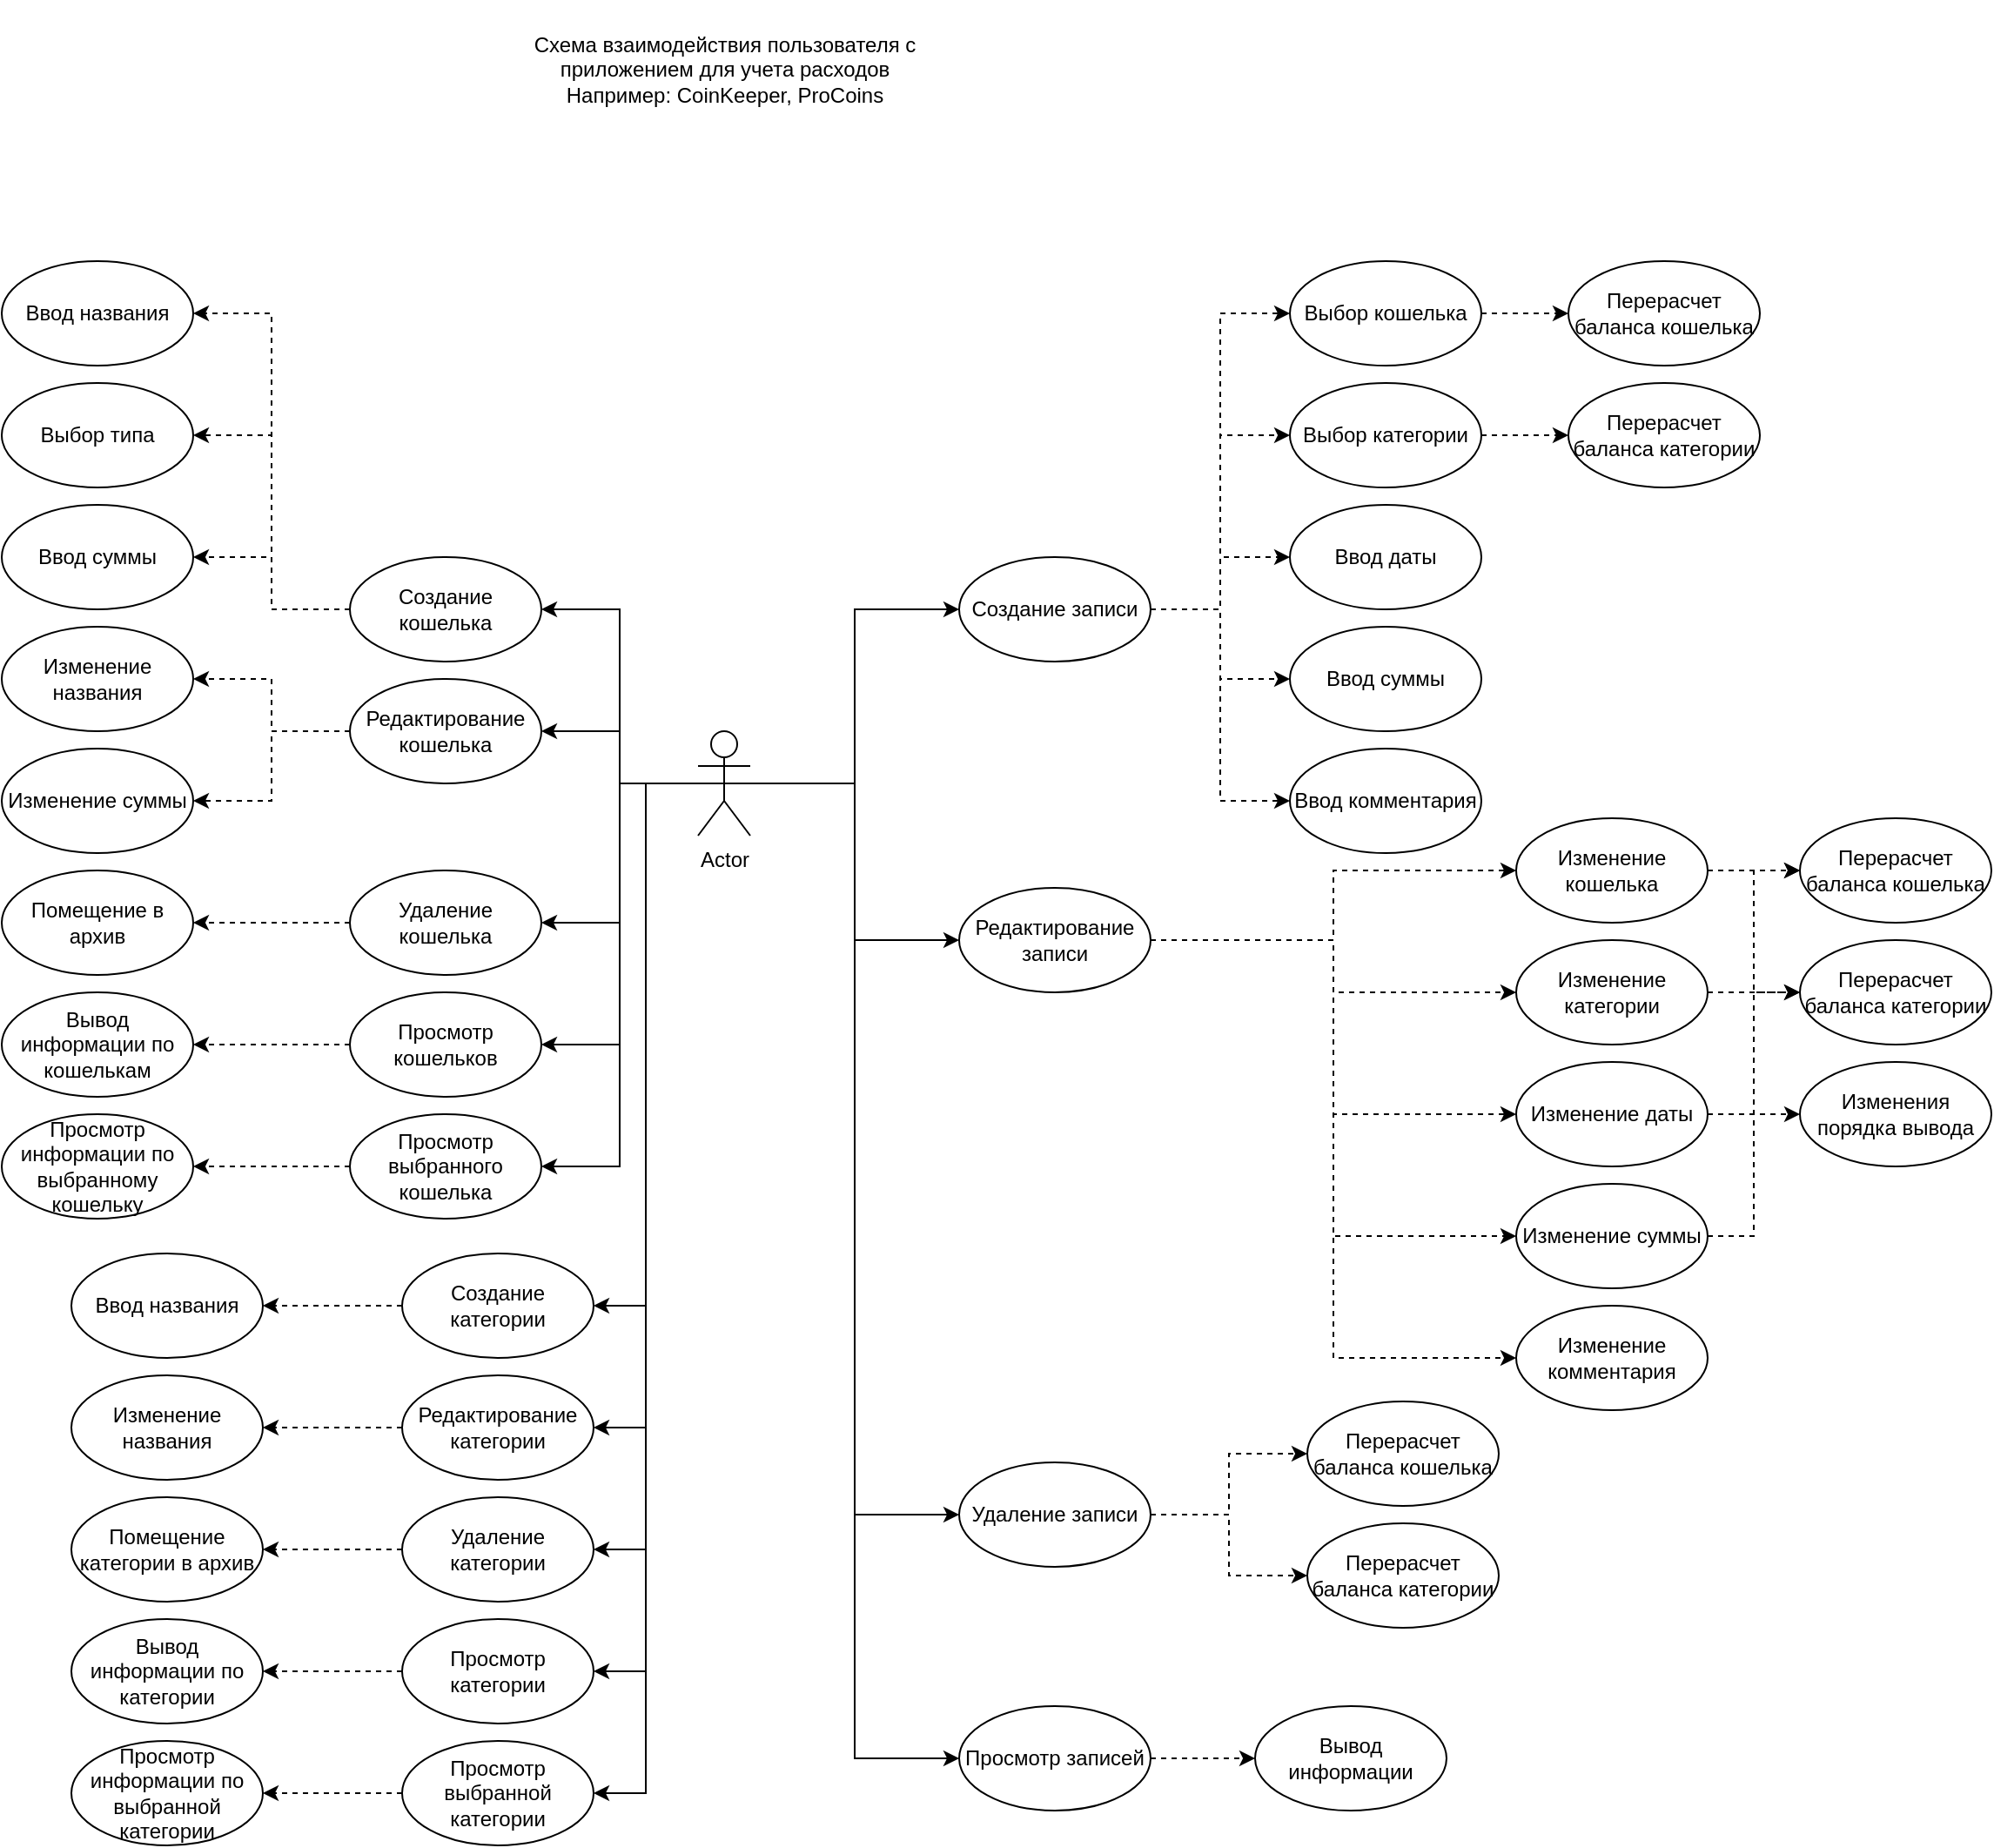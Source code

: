 <mxfile version="15.4.3" type="github">
  <diagram id="nZvuNMQhE2VtlBxf6WCo" name="v1.0">
    <mxGraphModel dx="3422" dy="1448" grid="1" gridSize="10" guides="1" tooltips="1" connect="1" arrows="1" fold="1" page="1" pageScale="1" pageWidth="827" pageHeight="1169" math="0" shadow="0">
      <root>
        <mxCell id="0" />
        <mxCell id="1" parent="0" />
        <mxCell id="plVtxDNV7vjub4JQGa_5-28" style="edgeStyle=orthogonalEdgeStyle;rounded=0;orthogonalLoop=1;jettySize=auto;html=1;exitX=0.5;exitY=0.5;exitDx=0;exitDy=0;exitPerimeter=0;entryX=1;entryY=0.5;entryDx=0;entryDy=0;" parent="1" source="plVtxDNV7vjub4JQGa_5-1" target="plVtxDNV7vjub4JQGa_5-7" edge="1">
          <mxGeometry relative="1" as="geometry" />
        </mxCell>
        <mxCell id="plVtxDNV7vjub4JQGa_5-29" style="edgeStyle=orthogonalEdgeStyle;rounded=0;orthogonalLoop=1;jettySize=auto;html=1;exitX=0.5;exitY=0.5;exitDx=0;exitDy=0;exitPerimeter=0;entryX=1;entryY=0.5;entryDx=0;entryDy=0;" parent="1" source="plVtxDNV7vjub4JQGa_5-1" target="plVtxDNV7vjub4JQGa_5-8" edge="1">
          <mxGeometry relative="1" as="geometry" />
        </mxCell>
        <mxCell id="plVtxDNV7vjub4JQGa_5-30" style="edgeStyle=orthogonalEdgeStyle;rounded=0;orthogonalLoop=1;jettySize=auto;html=1;exitX=0.5;exitY=0.5;exitDx=0;exitDy=0;exitPerimeter=0;entryX=1;entryY=0.5;entryDx=0;entryDy=0;" parent="1" source="plVtxDNV7vjub4JQGa_5-1" target="plVtxDNV7vjub4JQGa_5-9" edge="1">
          <mxGeometry relative="1" as="geometry" />
        </mxCell>
        <mxCell id="plVtxDNV7vjub4JQGa_5-31" style="edgeStyle=orthogonalEdgeStyle;rounded=0;orthogonalLoop=1;jettySize=auto;html=1;exitX=0.5;exitY=0.5;exitDx=0;exitDy=0;exitPerimeter=0;entryX=1;entryY=0.5;entryDx=0;entryDy=0;" parent="1" source="plVtxDNV7vjub4JQGa_5-1" target="plVtxDNV7vjub4JQGa_5-10" edge="1">
          <mxGeometry relative="1" as="geometry" />
        </mxCell>
        <mxCell id="plVtxDNV7vjub4JQGa_5-46" style="edgeStyle=orthogonalEdgeStyle;rounded=0;orthogonalLoop=1;jettySize=auto;html=1;exitX=0.5;exitY=0.5;exitDx=0;exitDy=0;exitPerimeter=0;entryX=1;entryY=0.5;entryDx=0;entryDy=0;" parent="1" source="plVtxDNV7vjub4JQGa_5-1" target="plVtxDNV7vjub4JQGa_5-11" edge="1">
          <mxGeometry relative="1" as="geometry" />
        </mxCell>
        <mxCell id="plVtxDNV7vjub4JQGa_5-47" style="edgeStyle=orthogonalEdgeStyle;rounded=0;orthogonalLoop=1;jettySize=auto;html=1;exitX=0.5;exitY=0.5;exitDx=0;exitDy=0;exitPerimeter=0;entryX=1;entryY=0.5;entryDx=0;entryDy=0;" parent="1" source="plVtxDNV7vjub4JQGa_5-1" target="plVtxDNV7vjub4JQGa_5-12" edge="1">
          <mxGeometry relative="1" as="geometry" />
        </mxCell>
        <mxCell id="plVtxDNV7vjub4JQGa_5-48" style="edgeStyle=orthogonalEdgeStyle;rounded=0;orthogonalLoop=1;jettySize=auto;html=1;exitX=0.5;exitY=0.5;exitDx=0;exitDy=0;exitPerimeter=0;entryX=1;entryY=0.5;entryDx=0;entryDy=0;" parent="1" source="plVtxDNV7vjub4JQGa_5-1" target="plVtxDNV7vjub4JQGa_5-13" edge="1">
          <mxGeometry relative="1" as="geometry" />
        </mxCell>
        <mxCell id="plVtxDNV7vjub4JQGa_5-49" style="edgeStyle=orthogonalEdgeStyle;rounded=0;orthogonalLoop=1;jettySize=auto;html=1;exitX=0.5;exitY=0.5;exitDx=0;exitDy=0;exitPerimeter=0;entryX=1;entryY=0.5;entryDx=0;entryDy=0;" parent="1" source="plVtxDNV7vjub4JQGa_5-1" target="plVtxDNV7vjub4JQGa_5-14" edge="1">
          <mxGeometry relative="1" as="geometry" />
        </mxCell>
        <mxCell id="plVtxDNV7vjub4JQGa_5-58" style="edgeStyle=orthogonalEdgeStyle;rounded=0;orthogonalLoop=1;jettySize=auto;html=1;exitX=0.5;exitY=0.5;exitDx=0;exitDy=0;exitPerimeter=0;entryX=0;entryY=0.5;entryDx=0;entryDy=0;" parent="1" source="plVtxDNV7vjub4JQGa_5-1" target="plVtxDNV7vjub4JQGa_5-2" edge="1">
          <mxGeometry relative="1" as="geometry" />
        </mxCell>
        <mxCell id="plVtxDNV7vjub4JQGa_5-59" style="edgeStyle=orthogonalEdgeStyle;rounded=0;orthogonalLoop=1;jettySize=auto;html=1;exitX=0.5;exitY=0.5;exitDx=0;exitDy=0;exitPerimeter=0;entryX=0;entryY=0.5;entryDx=0;entryDy=0;" parent="1" source="plVtxDNV7vjub4JQGa_5-1" target="plVtxDNV7vjub4JQGa_5-3" edge="1">
          <mxGeometry relative="1" as="geometry" />
        </mxCell>
        <mxCell id="plVtxDNV7vjub4JQGa_5-61" style="edgeStyle=orthogonalEdgeStyle;rounded=0;orthogonalLoop=1;jettySize=auto;html=1;exitX=0.5;exitY=0.5;exitDx=0;exitDy=0;exitPerimeter=0;entryX=0;entryY=0.5;entryDx=0;entryDy=0;" parent="1" source="plVtxDNV7vjub4JQGa_5-1" target="plVtxDNV7vjub4JQGa_5-5" edge="1">
          <mxGeometry relative="1" as="geometry" />
        </mxCell>
        <mxCell id="plVtxDNV7vjub4JQGa_5-77" style="edgeStyle=orthogonalEdgeStyle;rounded=0;orthogonalLoop=1;jettySize=auto;html=1;exitX=0.5;exitY=0.5;exitDx=0;exitDy=0;exitPerimeter=0;entryX=0;entryY=0.5;entryDx=0;entryDy=0;" parent="1" source="plVtxDNV7vjub4JQGa_5-1" target="plVtxDNV7vjub4JQGa_5-4" edge="1">
          <mxGeometry relative="1" as="geometry" />
        </mxCell>
        <mxCell id="plVtxDNV7vjub4JQGa_5-115" style="edgeStyle=orthogonalEdgeStyle;rounded=0;orthogonalLoop=1;jettySize=auto;html=1;exitX=0.5;exitY=0.5;exitDx=0;exitDy=0;exitPerimeter=0;entryX=1;entryY=0.5;entryDx=0;entryDy=0;" parent="1" source="plVtxDNV7vjub4JQGa_5-1" target="plVtxDNV7vjub4JQGa_5-113" edge="1">
          <mxGeometry relative="1" as="geometry" />
        </mxCell>
        <mxCell id="plVtxDNV7vjub4JQGa_5-116" style="edgeStyle=orthogonalEdgeStyle;rounded=0;orthogonalLoop=1;jettySize=auto;html=1;exitX=0.5;exitY=0.5;exitDx=0;exitDy=0;exitPerimeter=0;entryX=1;entryY=0.5;entryDx=0;entryDy=0;" parent="1" source="plVtxDNV7vjub4JQGa_5-1" target="plVtxDNV7vjub4JQGa_5-109" edge="1">
          <mxGeometry relative="1" as="geometry" />
        </mxCell>
        <mxCell id="plVtxDNV7vjub4JQGa_5-1" value="Actor" style="shape=umlActor;verticalLabelPosition=bottom;verticalAlign=top;html=1;outlineConnect=0;" parent="1" vertex="1">
          <mxGeometry x="-160" y="460" width="30" height="60" as="geometry" />
        </mxCell>
        <mxCell id="plVtxDNV7vjub4JQGa_5-62" style="edgeStyle=orthogonalEdgeStyle;rounded=0;orthogonalLoop=1;jettySize=auto;html=1;exitX=1;exitY=0.5;exitDx=0;exitDy=0;entryX=0;entryY=0.5;entryDx=0;entryDy=0;dashed=1;" parent="1" source="plVtxDNV7vjub4JQGa_5-2" target="plVtxDNV7vjub4JQGa_5-17" edge="1">
          <mxGeometry relative="1" as="geometry" />
        </mxCell>
        <mxCell id="plVtxDNV7vjub4JQGa_5-63" style="edgeStyle=orthogonalEdgeStyle;rounded=0;orthogonalLoop=1;jettySize=auto;html=1;exitX=1;exitY=0.5;exitDx=0;exitDy=0;entryX=0;entryY=0.5;entryDx=0;entryDy=0;dashed=1;" parent="1" source="plVtxDNV7vjub4JQGa_5-2" target="plVtxDNV7vjub4JQGa_5-19" edge="1">
          <mxGeometry relative="1" as="geometry" />
        </mxCell>
        <mxCell id="plVtxDNV7vjub4JQGa_5-64" style="edgeStyle=orthogonalEdgeStyle;rounded=0;orthogonalLoop=1;jettySize=auto;html=1;exitX=1;exitY=0.5;exitDx=0;exitDy=0;entryX=0;entryY=0.5;entryDx=0;entryDy=0;dashed=1;" parent="1" source="plVtxDNV7vjub4JQGa_5-2" target="plVtxDNV7vjub4JQGa_5-18" edge="1">
          <mxGeometry relative="1" as="geometry" />
        </mxCell>
        <mxCell id="plVtxDNV7vjub4JQGa_5-65" style="edgeStyle=orthogonalEdgeStyle;rounded=0;orthogonalLoop=1;jettySize=auto;html=1;exitX=1;exitY=0.5;exitDx=0;exitDy=0;entryX=0;entryY=0.5;entryDx=0;entryDy=0;dashed=1;" parent="1" source="plVtxDNV7vjub4JQGa_5-2" target="plVtxDNV7vjub4JQGa_5-21" edge="1">
          <mxGeometry relative="1" as="geometry" />
        </mxCell>
        <mxCell id="plVtxDNV7vjub4JQGa_5-66" style="edgeStyle=orthogonalEdgeStyle;rounded=0;orthogonalLoop=1;jettySize=auto;html=1;exitX=1;exitY=0.5;exitDx=0;exitDy=0;entryX=0;entryY=0.5;entryDx=0;entryDy=0;dashed=1;" parent="1" source="plVtxDNV7vjub4JQGa_5-2" target="plVtxDNV7vjub4JQGa_5-20" edge="1">
          <mxGeometry relative="1" as="geometry" />
        </mxCell>
        <mxCell id="plVtxDNV7vjub4JQGa_5-2" value="Создание записи" style="ellipse;whiteSpace=wrap;html=1;" parent="1" vertex="1">
          <mxGeometry x="-10" y="360" width="110" height="60" as="geometry" />
        </mxCell>
        <mxCell id="plVtxDNV7vjub4JQGa_5-78" style="edgeStyle=orthogonalEdgeStyle;rounded=0;orthogonalLoop=1;jettySize=auto;html=1;exitX=1;exitY=0.5;exitDx=0;exitDy=0;entryX=0;entryY=0.5;entryDx=0;entryDy=0;dashed=1;" parent="1" source="plVtxDNV7vjub4JQGa_5-3" target="plVtxDNV7vjub4JQGa_5-72" edge="1">
          <mxGeometry relative="1" as="geometry" />
        </mxCell>
        <mxCell id="plVtxDNV7vjub4JQGa_5-79" style="edgeStyle=orthogonalEdgeStyle;rounded=0;orthogonalLoop=1;jettySize=auto;html=1;exitX=1;exitY=0.5;exitDx=0;exitDy=0;entryX=0;entryY=0.5;entryDx=0;entryDy=0;dashed=1;" parent="1" source="plVtxDNV7vjub4JQGa_5-3" target="plVtxDNV7vjub4JQGa_5-74" edge="1">
          <mxGeometry relative="1" as="geometry" />
        </mxCell>
        <mxCell id="plVtxDNV7vjub4JQGa_5-80" style="edgeStyle=orthogonalEdgeStyle;rounded=0;orthogonalLoop=1;jettySize=auto;html=1;exitX=1;exitY=0.5;exitDx=0;exitDy=0;entryX=0;entryY=0.5;entryDx=0;entryDy=0;dashed=1;" parent="1" source="plVtxDNV7vjub4JQGa_5-3" target="plVtxDNV7vjub4JQGa_5-73" edge="1">
          <mxGeometry relative="1" as="geometry" />
        </mxCell>
        <mxCell id="plVtxDNV7vjub4JQGa_5-81" style="edgeStyle=orthogonalEdgeStyle;rounded=0;orthogonalLoop=1;jettySize=auto;html=1;exitX=1;exitY=0.5;exitDx=0;exitDy=0;entryX=0;entryY=0.5;entryDx=0;entryDy=0;dashed=1;" parent="1" source="plVtxDNV7vjub4JQGa_5-3" target="plVtxDNV7vjub4JQGa_5-76" edge="1">
          <mxGeometry relative="1" as="geometry" />
        </mxCell>
        <mxCell id="plVtxDNV7vjub4JQGa_5-82" style="edgeStyle=orthogonalEdgeStyle;rounded=0;orthogonalLoop=1;jettySize=auto;html=1;exitX=1;exitY=0.5;exitDx=0;exitDy=0;entryX=0;entryY=0.5;entryDx=0;entryDy=0;dashed=1;" parent="1" source="plVtxDNV7vjub4JQGa_5-3" target="plVtxDNV7vjub4JQGa_5-75" edge="1">
          <mxGeometry relative="1" as="geometry" />
        </mxCell>
        <mxCell id="plVtxDNV7vjub4JQGa_5-3" value="Редактирование записи" style="ellipse;whiteSpace=wrap;html=1;" parent="1" vertex="1">
          <mxGeometry x="-10" y="550" width="110" height="60" as="geometry" />
        </mxCell>
        <mxCell id="plVtxDNV7vjub4JQGa_5-104" style="edgeStyle=orthogonalEdgeStyle;rounded=0;orthogonalLoop=1;jettySize=auto;html=1;exitX=1;exitY=0.5;exitDx=0;exitDy=0;entryX=0;entryY=0.5;entryDx=0;entryDy=0;dashed=1;" parent="1" source="plVtxDNV7vjub4JQGa_5-4" target="plVtxDNV7vjub4JQGa_5-102" edge="1">
          <mxGeometry relative="1" as="geometry" />
        </mxCell>
        <mxCell id="plVtxDNV7vjub4JQGa_5-105" style="edgeStyle=orthogonalEdgeStyle;rounded=0;orthogonalLoop=1;jettySize=auto;html=1;exitX=1;exitY=0.5;exitDx=0;exitDy=0;entryX=0;entryY=0.5;entryDx=0;entryDy=0;dashed=1;" parent="1" source="plVtxDNV7vjub4JQGa_5-4" target="plVtxDNV7vjub4JQGa_5-103" edge="1">
          <mxGeometry relative="1" as="geometry" />
        </mxCell>
        <mxCell id="plVtxDNV7vjub4JQGa_5-4" value="Удаление записи" style="ellipse;whiteSpace=wrap;html=1;" parent="1" vertex="1">
          <mxGeometry x="-10" y="880" width="110" height="60" as="geometry" />
        </mxCell>
        <mxCell id="plVtxDNV7vjub4JQGa_5-108" style="edgeStyle=orthogonalEdgeStyle;rounded=0;orthogonalLoop=1;jettySize=auto;html=1;exitX=1;exitY=0.5;exitDx=0;exitDy=0;entryX=0;entryY=0.5;entryDx=0;entryDy=0;dashed=1;" parent="1" source="plVtxDNV7vjub4JQGa_5-5" target="plVtxDNV7vjub4JQGa_5-107" edge="1">
          <mxGeometry relative="1" as="geometry" />
        </mxCell>
        <mxCell id="plVtxDNV7vjub4JQGa_5-5" value="Просмотр записей" style="ellipse;whiteSpace=wrap;html=1;" parent="1" vertex="1">
          <mxGeometry x="-10" y="1020" width="110" height="60" as="geometry" />
        </mxCell>
        <mxCell id="plVtxDNV7vjub4JQGa_5-33" style="edgeStyle=orthogonalEdgeStyle;rounded=0;orthogonalLoop=1;jettySize=auto;html=1;exitX=0;exitY=0.5;exitDx=0;exitDy=0;entryX=1;entryY=0.5;entryDx=0;entryDy=0;dashed=1;" parent="1" source="plVtxDNV7vjub4JQGa_5-7" target="plVtxDNV7vjub4JQGa_5-24" edge="1">
          <mxGeometry relative="1" as="geometry" />
        </mxCell>
        <mxCell id="plVtxDNV7vjub4JQGa_5-34" style="edgeStyle=orthogonalEdgeStyle;rounded=0;orthogonalLoop=1;jettySize=auto;html=1;exitX=0;exitY=0.5;exitDx=0;exitDy=0;entryX=1;entryY=0.5;entryDx=0;entryDy=0;dashed=1;" parent="1" source="plVtxDNV7vjub4JQGa_5-7" target="plVtxDNV7vjub4JQGa_5-23" edge="1">
          <mxGeometry relative="1" as="geometry" />
        </mxCell>
        <mxCell id="plVtxDNV7vjub4JQGa_5-35" style="edgeStyle=orthogonalEdgeStyle;rounded=0;orthogonalLoop=1;jettySize=auto;html=1;exitX=0;exitY=0.5;exitDx=0;exitDy=0;entryX=1;entryY=0.5;entryDx=0;entryDy=0;dashed=1;" parent="1" source="plVtxDNV7vjub4JQGa_5-7" target="plVtxDNV7vjub4JQGa_5-22" edge="1">
          <mxGeometry relative="1" as="geometry" />
        </mxCell>
        <mxCell id="plVtxDNV7vjub4JQGa_5-7" value="Создание кошелька" style="ellipse;whiteSpace=wrap;html=1;" parent="1" vertex="1">
          <mxGeometry x="-360" y="360" width="110" height="60" as="geometry" />
        </mxCell>
        <mxCell id="plVtxDNV7vjub4JQGa_5-39" style="edgeStyle=orthogonalEdgeStyle;rounded=0;orthogonalLoop=1;jettySize=auto;html=1;exitX=0;exitY=0.5;exitDx=0;exitDy=0;entryX=1;entryY=0.5;entryDx=0;entryDy=0;dashed=1;" parent="1" source="plVtxDNV7vjub4JQGa_5-8" target="plVtxDNV7vjub4JQGa_5-36" edge="1">
          <mxGeometry relative="1" as="geometry" />
        </mxCell>
        <mxCell id="plVtxDNV7vjub4JQGa_5-40" style="edgeStyle=orthogonalEdgeStyle;rounded=0;orthogonalLoop=1;jettySize=auto;html=1;exitX=0;exitY=0.5;exitDx=0;exitDy=0;entryX=1;entryY=0.5;entryDx=0;entryDy=0;dashed=1;" parent="1" source="plVtxDNV7vjub4JQGa_5-8" target="plVtxDNV7vjub4JQGa_5-37" edge="1">
          <mxGeometry relative="1" as="geometry" />
        </mxCell>
        <mxCell id="plVtxDNV7vjub4JQGa_5-8" value="Редактирование кошелька" style="ellipse;whiteSpace=wrap;html=1;" parent="1" vertex="1">
          <mxGeometry x="-360" y="430" width="110" height="60" as="geometry" />
        </mxCell>
        <mxCell id="plVtxDNV7vjub4JQGa_5-43" style="edgeStyle=orthogonalEdgeStyle;rounded=0;orthogonalLoop=1;jettySize=auto;html=1;exitX=0;exitY=0.5;exitDx=0;exitDy=0;entryX=1;entryY=0.5;entryDx=0;entryDy=0;dashed=1;" parent="1" source="plVtxDNV7vjub4JQGa_5-9" target="plVtxDNV7vjub4JQGa_5-41" edge="1">
          <mxGeometry relative="1" as="geometry" />
        </mxCell>
        <mxCell id="plVtxDNV7vjub4JQGa_5-9" value="Удаление кошелька" style="ellipse;whiteSpace=wrap;html=1;" parent="1" vertex="1">
          <mxGeometry x="-360" y="540" width="110" height="60" as="geometry" />
        </mxCell>
        <mxCell id="plVtxDNV7vjub4JQGa_5-45" style="edgeStyle=orthogonalEdgeStyle;rounded=0;orthogonalLoop=1;jettySize=auto;html=1;exitX=0;exitY=0.5;exitDx=0;exitDy=0;entryX=1;entryY=0.5;entryDx=0;entryDy=0;dashed=1;" parent="1" source="plVtxDNV7vjub4JQGa_5-10" target="plVtxDNV7vjub4JQGa_5-44" edge="1">
          <mxGeometry relative="1" as="geometry" />
        </mxCell>
        <mxCell id="plVtxDNV7vjub4JQGa_5-10" value="Просмотр кошельков" style="ellipse;whiteSpace=wrap;html=1;" parent="1" vertex="1">
          <mxGeometry x="-360" y="610" width="110" height="60" as="geometry" />
        </mxCell>
        <mxCell id="plVtxDNV7vjub4JQGa_5-51" style="edgeStyle=orthogonalEdgeStyle;rounded=0;orthogonalLoop=1;jettySize=auto;html=1;exitX=0;exitY=0.5;exitDx=0;exitDy=0;entryX=1;entryY=0.5;entryDx=0;entryDy=0;dashed=1;" parent="1" source="plVtxDNV7vjub4JQGa_5-11" target="plVtxDNV7vjub4JQGa_5-50" edge="1">
          <mxGeometry relative="1" as="geometry" />
        </mxCell>
        <mxCell id="plVtxDNV7vjub4JQGa_5-11" value="Создание категории" style="ellipse;whiteSpace=wrap;html=1;" parent="1" vertex="1">
          <mxGeometry x="-330" y="760" width="110" height="60" as="geometry" />
        </mxCell>
        <mxCell id="plVtxDNV7vjub4JQGa_5-55" style="edgeStyle=orthogonalEdgeStyle;rounded=0;orthogonalLoop=1;jettySize=auto;html=1;exitX=0;exitY=0.5;exitDx=0;exitDy=0;entryX=1;entryY=0.5;entryDx=0;entryDy=0;dashed=1;" parent="1" source="plVtxDNV7vjub4JQGa_5-12" target="plVtxDNV7vjub4JQGa_5-52" edge="1">
          <mxGeometry relative="1" as="geometry" />
        </mxCell>
        <mxCell id="plVtxDNV7vjub4JQGa_5-12" value="Редактирование категории" style="ellipse;whiteSpace=wrap;html=1;" parent="1" vertex="1">
          <mxGeometry x="-330" y="830" width="110" height="60" as="geometry" />
        </mxCell>
        <mxCell id="plVtxDNV7vjub4JQGa_5-56" style="edgeStyle=orthogonalEdgeStyle;rounded=0;orthogonalLoop=1;jettySize=auto;html=1;exitX=0;exitY=0.5;exitDx=0;exitDy=0;entryX=1;entryY=0.5;entryDx=0;entryDy=0;dashed=1;" parent="1" source="plVtxDNV7vjub4JQGa_5-13" target="plVtxDNV7vjub4JQGa_5-53" edge="1">
          <mxGeometry relative="1" as="geometry" />
        </mxCell>
        <mxCell id="plVtxDNV7vjub4JQGa_5-13" value="Удаление категории" style="ellipse;whiteSpace=wrap;html=1;" parent="1" vertex="1">
          <mxGeometry x="-330" y="900" width="110" height="60" as="geometry" />
        </mxCell>
        <mxCell id="plVtxDNV7vjub4JQGa_5-57" style="edgeStyle=orthogonalEdgeStyle;rounded=0;orthogonalLoop=1;jettySize=auto;html=1;exitX=0;exitY=0.5;exitDx=0;exitDy=0;entryX=1;entryY=0.5;entryDx=0;entryDy=0;dashed=1;" parent="1" source="plVtxDNV7vjub4JQGa_5-14" target="plVtxDNV7vjub4JQGa_5-54" edge="1">
          <mxGeometry relative="1" as="geometry" />
        </mxCell>
        <mxCell id="plVtxDNV7vjub4JQGa_5-14" value="Просмотр категории" style="ellipse;whiteSpace=wrap;html=1;" parent="1" vertex="1">
          <mxGeometry x="-330" y="970" width="110" height="60" as="geometry" />
        </mxCell>
        <mxCell id="NloMpLkzq6cODHOLu3JT-3" style="edgeStyle=orthogonalEdgeStyle;rounded=0;orthogonalLoop=1;jettySize=auto;html=1;exitX=1;exitY=0.5;exitDx=0;exitDy=0;entryX=0;entryY=0.5;entryDx=0;entryDy=0;dashed=1;" edge="1" parent="1" source="plVtxDNV7vjub4JQGa_5-17" target="NloMpLkzq6cODHOLu3JT-1">
          <mxGeometry relative="1" as="geometry" />
        </mxCell>
        <mxCell id="plVtxDNV7vjub4JQGa_5-17" value="Выбор кошелька" style="ellipse;whiteSpace=wrap;html=1;" parent="1" vertex="1">
          <mxGeometry x="180" y="190" width="110" height="60" as="geometry" />
        </mxCell>
        <mxCell id="plVtxDNV7vjub4JQGa_5-18" value="Ввод даты" style="ellipse;whiteSpace=wrap;html=1;" parent="1" vertex="1">
          <mxGeometry x="180" y="330" width="110" height="60" as="geometry" />
        </mxCell>
        <mxCell id="NloMpLkzq6cODHOLu3JT-4" style="edgeStyle=orthogonalEdgeStyle;rounded=0;orthogonalLoop=1;jettySize=auto;html=1;exitX=1;exitY=0.5;exitDx=0;exitDy=0;dashed=1;" edge="1" parent="1" source="plVtxDNV7vjub4JQGa_5-19" target="NloMpLkzq6cODHOLu3JT-2">
          <mxGeometry relative="1" as="geometry" />
        </mxCell>
        <mxCell id="plVtxDNV7vjub4JQGa_5-19" value="Выбор категории" style="ellipse;whiteSpace=wrap;html=1;" parent="1" vertex="1">
          <mxGeometry x="180" y="260" width="110" height="60" as="geometry" />
        </mxCell>
        <mxCell id="plVtxDNV7vjub4JQGa_5-20" value="Ввод комментария" style="ellipse;whiteSpace=wrap;html=1;" parent="1" vertex="1">
          <mxGeometry x="180" y="470" width="110" height="60" as="geometry" />
        </mxCell>
        <mxCell id="plVtxDNV7vjub4JQGa_5-21" value="Ввод суммы" style="ellipse;whiteSpace=wrap;html=1;" parent="1" vertex="1">
          <mxGeometry x="180" y="400" width="110" height="60" as="geometry" />
        </mxCell>
        <mxCell id="plVtxDNV7vjub4JQGa_5-22" value="Ввод названия" style="ellipse;whiteSpace=wrap;html=1;" parent="1" vertex="1">
          <mxGeometry x="-560" y="190" width="110" height="60" as="geometry" />
        </mxCell>
        <mxCell id="plVtxDNV7vjub4JQGa_5-23" value="Ввод суммы" style="ellipse;whiteSpace=wrap;html=1;" parent="1" vertex="1">
          <mxGeometry x="-560" y="330" width="110" height="60" as="geometry" />
        </mxCell>
        <mxCell id="plVtxDNV7vjub4JQGa_5-24" value="Выбор типа" style="ellipse;whiteSpace=wrap;html=1;" parent="1" vertex="1">
          <mxGeometry x="-560" y="260" width="110" height="60" as="geometry" />
        </mxCell>
        <mxCell id="plVtxDNV7vjub4JQGa_5-36" value="Изменение названия" style="ellipse;whiteSpace=wrap;html=1;" parent="1" vertex="1">
          <mxGeometry x="-560" y="400" width="110" height="60" as="geometry" />
        </mxCell>
        <mxCell id="plVtxDNV7vjub4JQGa_5-37" value="Изменение суммы" style="ellipse;whiteSpace=wrap;html=1;" parent="1" vertex="1">
          <mxGeometry x="-560" y="470" width="110" height="60" as="geometry" />
        </mxCell>
        <mxCell id="plVtxDNV7vjub4JQGa_5-41" value="Помещение в архив" style="ellipse;whiteSpace=wrap;html=1;" parent="1" vertex="1">
          <mxGeometry x="-560" y="540" width="110" height="60" as="geometry" />
        </mxCell>
        <mxCell id="plVtxDNV7vjub4JQGa_5-44" value="Вывод информации по кошелькам" style="ellipse;whiteSpace=wrap;html=1;" parent="1" vertex="1">
          <mxGeometry x="-560" y="610" width="110" height="60" as="geometry" />
        </mxCell>
        <mxCell id="plVtxDNV7vjub4JQGa_5-50" value="Ввод названия" style="ellipse;whiteSpace=wrap;html=1;" parent="1" vertex="1">
          <mxGeometry x="-520" y="760" width="110" height="60" as="geometry" />
        </mxCell>
        <mxCell id="plVtxDNV7vjub4JQGa_5-52" value="Изменение названия" style="ellipse;whiteSpace=wrap;html=1;" parent="1" vertex="1">
          <mxGeometry x="-520" y="830" width="110" height="60" as="geometry" />
        </mxCell>
        <mxCell id="plVtxDNV7vjub4JQGa_5-53" value="Помещение категории в архив" style="ellipse;whiteSpace=wrap;html=1;" parent="1" vertex="1">
          <mxGeometry x="-520" y="900" width="110" height="60" as="geometry" />
        </mxCell>
        <mxCell id="plVtxDNV7vjub4JQGa_5-54" value="Вывод информации по категории" style="ellipse;whiteSpace=wrap;html=1;" parent="1" vertex="1">
          <mxGeometry x="-520" y="970" width="110" height="60" as="geometry" />
        </mxCell>
        <mxCell id="plVtxDNV7vjub4JQGa_5-94" style="edgeStyle=orthogonalEdgeStyle;rounded=0;orthogonalLoop=1;jettySize=auto;html=1;exitX=1;exitY=0.5;exitDx=0;exitDy=0;dashed=1;" parent="1" source="plVtxDNV7vjub4JQGa_5-72" target="plVtxDNV7vjub4JQGa_5-93" edge="1">
          <mxGeometry relative="1" as="geometry" />
        </mxCell>
        <mxCell id="plVtxDNV7vjub4JQGa_5-72" value="Изменение кошелька" style="ellipse;whiteSpace=wrap;html=1;" parent="1" vertex="1">
          <mxGeometry x="310" y="510" width="110" height="60" as="geometry" />
        </mxCell>
        <mxCell id="plVtxDNV7vjub4JQGa_5-98" style="edgeStyle=orthogonalEdgeStyle;rounded=0;orthogonalLoop=1;jettySize=auto;html=1;exitX=1;exitY=0.5;exitDx=0;exitDy=0;dashed=1;" parent="1" source="plVtxDNV7vjub4JQGa_5-73" target="plVtxDNV7vjub4JQGa_5-97" edge="1">
          <mxGeometry relative="1" as="geometry" />
        </mxCell>
        <mxCell id="plVtxDNV7vjub4JQGa_5-73" value="Изменение даты" style="ellipse;whiteSpace=wrap;html=1;" parent="1" vertex="1">
          <mxGeometry x="310" y="650" width="110" height="60" as="geometry" />
        </mxCell>
        <mxCell id="plVtxDNV7vjub4JQGa_5-96" style="edgeStyle=orthogonalEdgeStyle;rounded=0;orthogonalLoop=1;jettySize=auto;html=1;exitX=1;exitY=0.5;exitDx=0;exitDy=0;entryX=0;entryY=0.5;entryDx=0;entryDy=0;dashed=1;" parent="1" source="plVtxDNV7vjub4JQGa_5-74" target="plVtxDNV7vjub4JQGa_5-95" edge="1">
          <mxGeometry relative="1" as="geometry" />
        </mxCell>
        <mxCell id="plVtxDNV7vjub4JQGa_5-74" value="Изменение категории" style="ellipse;whiteSpace=wrap;html=1;" parent="1" vertex="1">
          <mxGeometry x="310" y="580" width="110" height="60" as="geometry" />
        </mxCell>
        <mxCell id="plVtxDNV7vjub4JQGa_5-75" value="Изменение комментария" style="ellipse;whiteSpace=wrap;html=1;" parent="1" vertex="1">
          <mxGeometry x="310" y="790" width="110" height="60" as="geometry" />
        </mxCell>
        <mxCell id="plVtxDNV7vjub4JQGa_5-100" style="edgeStyle=orthogonalEdgeStyle;rounded=0;orthogonalLoop=1;jettySize=auto;html=1;exitX=1;exitY=0.5;exitDx=0;exitDy=0;entryX=0;entryY=0.5;entryDx=0;entryDy=0;dashed=1;" parent="1" source="plVtxDNV7vjub4JQGa_5-76" target="plVtxDNV7vjub4JQGa_5-93" edge="1">
          <mxGeometry relative="1" as="geometry" />
        </mxCell>
        <mxCell id="plVtxDNV7vjub4JQGa_5-101" style="edgeStyle=orthogonalEdgeStyle;rounded=0;orthogonalLoop=1;jettySize=auto;html=1;exitX=1;exitY=0.5;exitDx=0;exitDy=0;entryX=0;entryY=0.5;entryDx=0;entryDy=0;dashed=1;" parent="1" source="plVtxDNV7vjub4JQGa_5-76" target="plVtxDNV7vjub4JQGa_5-95" edge="1">
          <mxGeometry relative="1" as="geometry" />
        </mxCell>
        <mxCell id="plVtxDNV7vjub4JQGa_5-76" value="Изменение суммы" style="ellipse;whiteSpace=wrap;html=1;" parent="1" vertex="1">
          <mxGeometry x="310" y="720" width="110" height="60" as="geometry" />
        </mxCell>
        <mxCell id="plVtxDNV7vjub4JQGa_5-93" value="Перерасчет баланса кошелька" style="ellipse;whiteSpace=wrap;html=1;" parent="1" vertex="1">
          <mxGeometry x="473" y="510" width="110" height="60" as="geometry" />
        </mxCell>
        <mxCell id="plVtxDNV7vjub4JQGa_5-95" value="Перерасчет баланса категории" style="ellipse;whiteSpace=wrap;html=1;" parent="1" vertex="1">
          <mxGeometry x="473" y="580" width="110" height="60" as="geometry" />
        </mxCell>
        <mxCell id="plVtxDNV7vjub4JQGa_5-97" value="Изменения порядка вывода" style="ellipse;whiteSpace=wrap;html=1;" parent="1" vertex="1">
          <mxGeometry x="473" y="650" width="110" height="60" as="geometry" />
        </mxCell>
        <mxCell id="plVtxDNV7vjub4JQGa_5-102" value="Перерасчет баланса кошелька" style="ellipse;whiteSpace=wrap;html=1;" parent="1" vertex="1">
          <mxGeometry x="190" y="845" width="110" height="60" as="geometry" />
        </mxCell>
        <mxCell id="plVtxDNV7vjub4JQGa_5-103" value="Перерасчет баланса категории" style="ellipse;whiteSpace=wrap;html=1;" parent="1" vertex="1">
          <mxGeometry x="190" y="915" width="110" height="60" as="geometry" />
        </mxCell>
        <mxCell id="plVtxDNV7vjub4JQGa_5-107" value="Вывод информации" style="ellipse;whiteSpace=wrap;html=1;" parent="1" vertex="1">
          <mxGeometry x="160" y="1020" width="110" height="60" as="geometry" />
        </mxCell>
        <mxCell id="plVtxDNV7vjub4JQGa_5-111" style="edgeStyle=orthogonalEdgeStyle;rounded=0;orthogonalLoop=1;jettySize=auto;html=1;exitX=0;exitY=0.5;exitDx=0;exitDy=0;entryX=1;entryY=0.5;entryDx=0;entryDy=0;dashed=1;" parent="1" source="plVtxDNV7vjub4JQGa_5-109" target="plVtxDNV7vjub4JQGa_5-110" edge="1">
          <mxGeometry relative="1" as="geometry" />
        </mxCell>
        <mxCell id="plVtxDNV7vjub4JQGa_5-109" value="Просмотр выбранного кошелька" style="ellipse;whiteSpace=wrap;html=1;" parent="1" vertex="1">
          <mxGeometry x="-360" y="680" width="110" height="60" as="geometry" />
        </mxCell>
        <mxCell id="plVtxDNV7vjub4JQGa_5-110" value="Просмотр информации по выбранному кошельку" style="ellipse;whiteSpace=wrap;html=1;" parent="1" vertex="1">
          <mxGeometry x="-560" y="680" width="110" height="60" as="geometry" />
        </mxCell>
        <mxCell id="plVtxDNV7vjub4JQGa_5-112" style="edgeStyle=orthogonalEdgeStyle;rounded=0;orthogonalLoop=1;jettySize=auto;html=1;exitX=0;exitY=0.5;exitDx=0;exitDy=0;entryX=1;entryY=0.5;entryDx=0;entryDy=0;dashed=1;" parent="1" source="plVtxDNV7vjub4JQGa_5-113" target="plVtxDNV7vjub4JQGa_5-114" edge="1">
          <mxGeometry relative="1" as="geometry" />
        </mxCell>
        <mxCell id="plVtxDNV7vjub4JQGa_5-113" value="Просмотр выбранной категории" style="ellipse;whiteSpace=wrap;html=1;" parent="1" vertex="1">
          <mxGeometry x="-330" y="1040" width="110" height="60" as="geometry" />
        </mxCell>
        <mxCell id="plVtxDNV7vjub4JQGa_5-114" value="Просмотр информации по выбранной категории" style="ellipse;whiteSpace=wrap;html=1;" parent="1" vertex="1">
          <mxGeometry x="-520" y="1040" width="110" height="60" as="geometry" />
        </mxCell>
        <mxCell id="NloMpLkzq6cODHOLu3JT-1" value="Перерасчет баланса кошелька" style="ellipse;whiteSpace=wrap;html=1;" vertex="1" parent="1">
          <mxGeometry x="340" y="190" width="110" height="60" as="geometry" />
        </mxCell>
        <mxCell id="NloMpLkzq6cODHOLu3JT-2" value="Перерасчет баланса категории" style="ellipse;whiteSpace=wrap;html=1;" vertex="1" parent="1">
          <mxGeometry x="340" y="260" width="110" height="60" as="geometry" />
        </mxCell>
        <mxCell id="NloMpLkzq6cODHOLu3JT-5" value="Схема взаимодействия пользователя с приложением для учета расходов&lt;br&gt;Например: CoinKeeper, ProCoins" style="text;html=1;strokeColor=none;fillColor=none;align=center;verticalAlign=middle;whiteSpace=wrap;rounded=0;" vertex="1" parent="1">
          <mxGeometry x="-267.5" y="40" width="245" height="80" as="geometry" />
        </mxCell>
      </root>
    </mxGraphModel>
  </diagram>
</mxfile>
